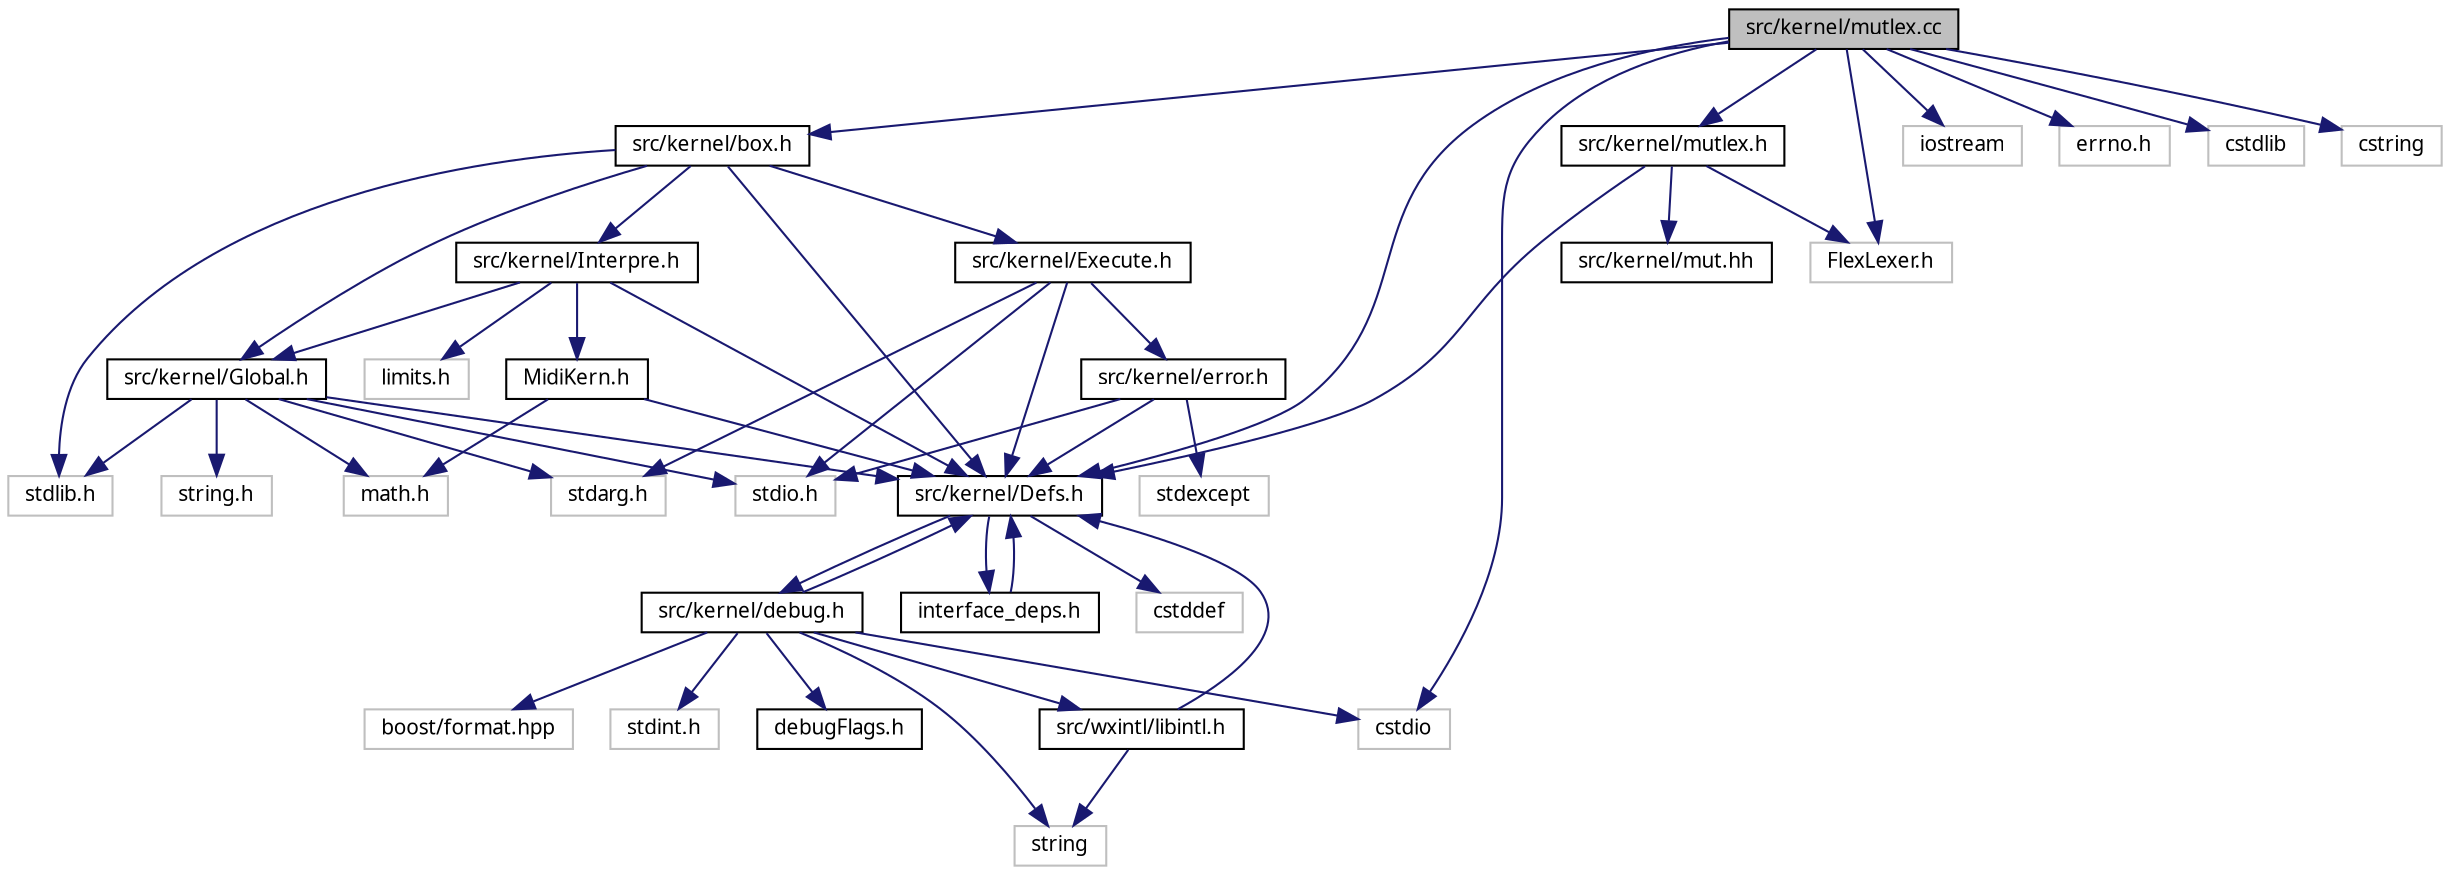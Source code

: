 digraph "src/kernel/mutlex.cc"
{
  edge [fontname="Sans",fontsize="10",labelfontname="Sans",labelfontsize="10"];
  node [fontname="Sans",fontsize="10",shape=record];
  Node0 [label="src/kernel/mutlex.cc",height=0.2,width=0.4,color="black", fillcolor="grey75", style="filled", fontcolor="black"];
  Node0 -> Node1 [color="midnightblue",fontsize="10",style="solid",fontname="Sans"];
  Node1 [label="src/kernel/Defs.h",height=0.2,width=0.4,color="black", fillcolor="white", style="filled",URL="$d1/d73/Defs_8h.html",tooltip="Common definitions. "];
  Node1 -> Node2 [color="midnightblue",fontsize="10",style="solid",fontname="Sans"];
  Node2 [label="interface_deps.h",height=0.2,width=0.4,color="black", fillcolor="white", style="filled",URL="$de/ddd/interface__deps_8h.html"];
  Node2 -> Node1 [color="midnightblue",fontsize="10",style="solid",fontname="Sans"];
  Node1 -> Node3 [color="midnightblue",fontsize="10",style="solid",fontname="Sans"];
  Node3 [label="cstddef",height=0.2,width=0.4,color="grey75", fillcolor="white", style="filled"];
  Node1 -> Node4 [color="midnightblue",fontsize="10",style="solid",fontname="Sans"];
  Node4 [label="src/kernel/debug.h",height=0.2,width=0.4,color="black", fillcolor="white", style="filled",URL="$db/d16/debug_8h.html"];
  Node4 -> Node1 [color="midnightblue",fontsize="10",style="solid",fontname="Sans"];
  Node4 -> Node5 [color="midnightblue",fontsize="10",style="solid",fontname="Sans"];
  Node5 [label="src/wxintl/libintl.h",height=0.2,width=0.4,color="black", fillcolor="white", style="filled",URL="$d4/d64/libintl_8h.html"];
  Node5 -> Node1 [color="midnightblue",fontsize="10",style="solid",fontname="Sans"];
  Node5 -> Node6 [color="midnightblue",fontsize="10",style="solid",fontname="Sans"];
  Node6 [label="string",height=0.2,width=0.4,color="grey75", fillcolor="white", style="filled"];
  Node4 -> Node6 [color="midnightblue",fontsize="10",style="solid",fontname="Sans"];
  Node4 -> Node7 [color="midnightblue",fontsize="10",style="solid",fontname="Sans"];
  Node7 [label="cstdio",height=0.2,width=0.4,color="grey75", fillcolor="white", style="filled"];
  Node4 -> Node8 [color="midnightblue",fontsize="10",style="solid",fontname="Sans"];
  Node8 [label="boost/format.hpp",height=0.2,width=0.4,color="grey75", fillcolor="white", style="filled"];
  Node4 -> Node9 [color="midnightblue",fontsize="10",style="solid",fontname="Sans"];
  Node9 [label="stdint.h",height=0.2,width=0.4,color="grey75", fillcolor="white", style="filled"];
  Node4 -> Node10 [color="midnightblue",fontsize="10",style="solid",fontname="Sans"];
  Node10 [label="debugFlags.h",height=0.2,width=0.4,color="black", fillcolor="white", style="filled",URL="$d4/dab/debugFlags_8h.html",tooltip="Debug flags for mutabor debug mode. "];
  Node0 -> Node11 [color="midnightblue",fontsize="10",style="solid",fontname="Sans"];
  Node11 [label="iostream",height=0.2,width=0.4,color="grey75", fillcolor="white", style="filled"];
  Node0 -> Node12 [color="midnightblue",fontsize="10",style="solid",fontname="Sans"];
  Node12 [label="errno.h",height=0.2,width=0.4,color="grey75", fillcolor="white", style="filled"];
  Node0 -> Node13 [color="midnightblue",fontsize="10",style="solid",fontname="Sans"];
  Node13 [label="cstdlib",height=0.2,width=0.4,color="grey75", fillcolor="white", style="filled"];
  Node0 -> Node7 [color="midnightblue",fontsize="10",style="solid",fontname="Sans"];
  Node0 -> Node14 [color="midnightblue",fontsize="10",style="solid",fontname="Sans"];
  Node14 [label="cstring",height=0.2,width=0.4,color="grey75", fillcolor="white", style="filled"];
  Node0 -> Node15 [color="midnightblue",fontsize="10",style="solid",fontname="Sans"];
  Node15 [label="FlexLexer.h",height=0.2,width=0.4,color="grey75", fillcolor="white", style="filled"];
  Node0 -> Node16 [color="midnightblue",fontsize="10",style="solid",fontname="Sans"];
  Node16 [label="src/kernel/box.h",height=0.2,width=0.4,color="black", fillcolor="white", style="filled",URL="$dc/d19/box_8h.html",tooltip="Description: Collect all properties, which are used by boxes. "];
  Node16 -> Node1 [color="midnightblue",fontsize="10",style="solid",fontname="Sans"];
  Node16 -> Node17 [color="midnightblue",fontsize="10",style="solid",fontname="Sans"];
  Node17 [label="src/kernel/Global.h",height=0.2,width=0.4,color="black", fillcolor="white", style="filled",URL="$dd/d40/Global_8h.html",tooltip="Global definitions (formerly in mutabor DLL) "];
  Node17 -> Node1 [color="midnightblue",fontsize="10",style="solid",fontname="Sans"];
  Node17 -> Node18 [color="midnightblue",fontsize="10",style="solid",fontname="Sans"];
  Node18 [label="stdio.h",height=0.2,width=0.4,color="grey75", fillcolor="white", style="filled"];
  Node17 -> Node19 [color="midnightblue",fontsize="10",style="solid",fontname="Sans"];
  Node19 [label="stdlib.h",height=0.2,width=0.4,color="grey75", fillcolor="white", style="filled"];
  Node17 -> Node20 [color="midnightblue",fontsize="10",style="solid",fontname="Sans"];
  Node20 [label="stdarg.h",height=0.2,width=0.4,color="grey75", fillcolor="white", style="filled"];
  Node17 -> Node21 [color="midnightblue",fontsize="10",style="solid",fontname="Sans"];
  Node21 [label="string.h",height=0.2,width=0.4,color="grey75", fillcolor="white", style="filled"];
  Node17 -> Node22 [color="midnightblue",fontsize="10",style="solid",fontname="Sans"];
  Node22 [label="math.h",height=0.2,width=0.4,color="grey75", fillcolor="white", style="filled"];
  Node16 -> Node23 [color="midnightblue",fontsize="10",style="solid",fontname="Sans"];
  Node23 [label="src/kernel/Interpre.h",height=0.2,width=0.4,color="black", fillcolor="white", style="filled",URL="$d2/dd8/Interpre_8h.html",tooltip="Interpreter for the logic at runtime. "];
  Node23 -> Node1 [color="midnightblue",fontsize="10",style="solid",fontname="Sans"];
  Node23 -> Node24 [color="midnightblue",fontsize="10",style="solid",fontname="Sans"];
  Node24 [label="MidiKern.h",height=0.2,width=0.4,color="black", fillcolor="white", style="filled",URL="$da/dfd/MidiKern_8h.html"];
  Node24 -> Node1 [color="midnightblue",fontsize="10",style="solid",fontname="Sans"];
  Node24 -> Node22 [color="midnightblue",fontsize="10",style="solid",fontname="Sans"];
  Node23 -> Node17 [color="midnightblue",fontsize="10",style="solid",fontname="Sans"];
  Node23 -> Node25 [color="midnightblue",fontsize="10",style="solid",fontname="Sans"];
  Node25 [label="limits.h",height=0.2,width=0.4,color="grey75", fillcolor="white", style="filled"];
  Node16 -> Node26 [color="midnightblue",fontsize="10",style="solid",fontname="Sans"];
  Node26 [label="src/kernel/Execute.h",height=0.2,width=0.4,color="black", fillcolor="white", style="filled",URL="$de/d11/Execute_8h.html",tooltip="Execute tuning changes. "];
  Node26 -> Node1 [color="midnightblue",fontsize="10",style="solid",fontname="Sans"];
  Node26 -> Node27 [color="midnightblue",fontsize="10",style="solid",fontname="Sans"];
  Node27 [label="src/kernel/error.h",height=0.2,width=0.4,color="black", fillcolor="white", style="filled",URL="$da/d41/error_8h.html"];
  Node27 -> Node1 [color="midnightblue",fontsize="10",style="solid",fontname="Sans"];
  Node27 -> Node18 [color="midnightblue",fontsize="10",style="solid",fontname="Sans"];
  Node27 -> Node28 [color="midnightblue",fontsize="10",style="solid",fontname="Sans"];
  Node28 [label="stdexcept",height=0.2,width=0.4,color="grey75", fillcolor="white", style="filled"];
  Node26 -> Node18 [color="midnightblue",fontsize="10",style="solid",fontname="Sans"];
  Node26 -> Node20 [color="midnightblue",fontsize="10",style="solid",fontname="Sans"];
  Node16 -> Node19 [color="midnightblue",fontsize="10",style="solid",fontname="Sans"];
  Node0 -> Node29 [color="midnightblue",fontsize="10",style="solid",fontname="Sans"];
  Node29 [label="src/kernel/mutlex.h",height=0.2,width=0.4,color="black", fillcolor="white", style="filled",URL="$db/d15/mutlex_8h.html"];
  Node29 -> Node1 [color="midnightblue",fontsize="10",style="solid",fontname="Sans"];
  Node29 -> Node30 [color="midnightblue",fontsize="10",style="solid",fontname="Sans"];
  Node30 [label="src/kernel/mut.hh",height=0.2,width=0.4,color="black", fillcolor="white", style="filled",URL="$d6/d4e/mut_8hh.html"];
  Node29 -> Node15 [color="midnightblue",fontsize="10",style="solid",fontname="Sans"];
}
